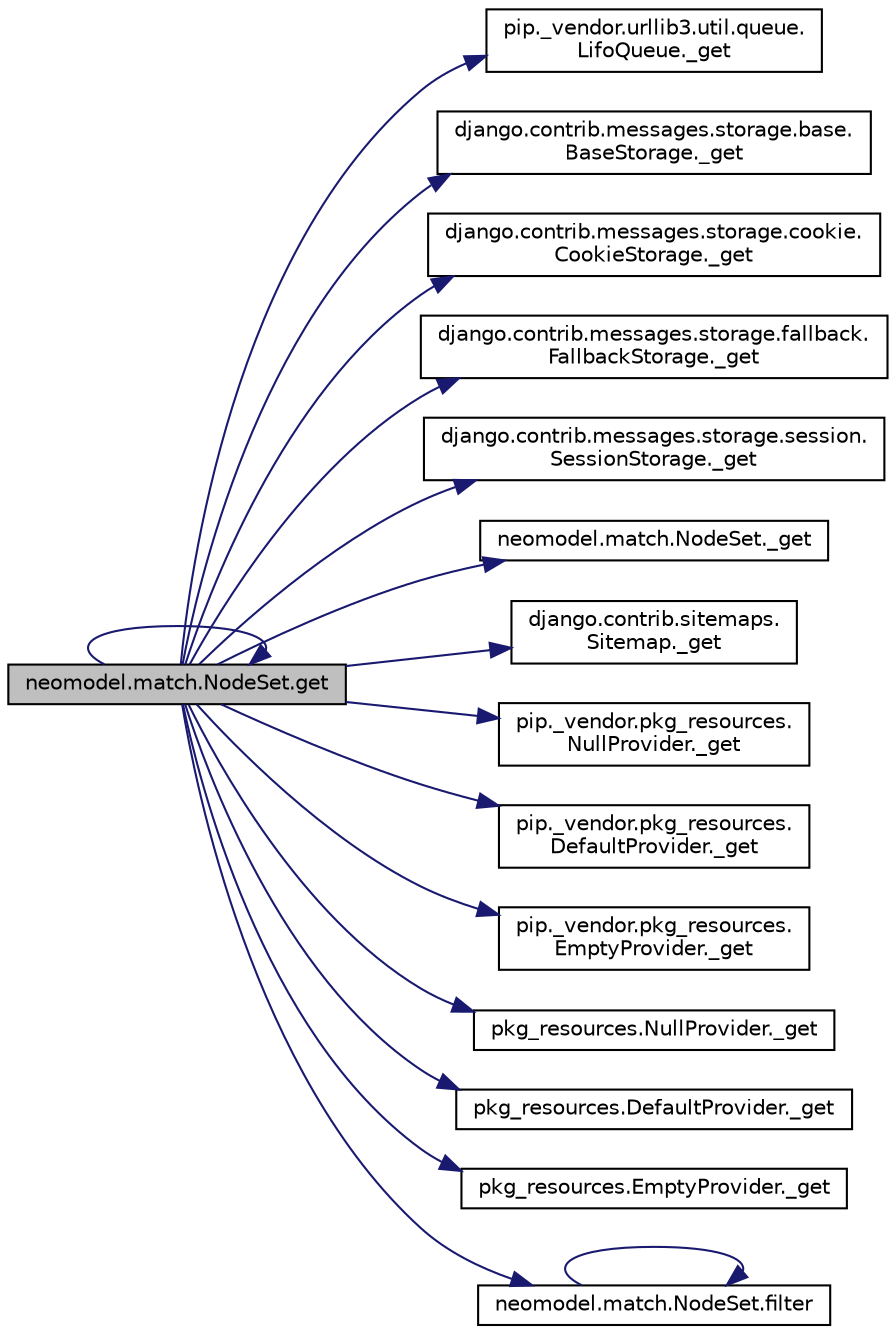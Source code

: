 digraph "neomodel.match.NodeSet.get"
{
 // LATEX_PDF_SIZE
  edge [fontname="Helvetica",fontsize="10",labelfontname="Helvetica",labelfontsize="10"];
  node [fontname="Helvetica",fontsize="10",shape=record];
  rankdir="LR";
  Node1 [label="neomodel.match.NodeSet.get",height=0.2,width=0.4,color="black", fillcolor="grey75", style="filled", fontcolor="black",tooltip=" "];
  Node1 -> Node2 [color="midnightblue",fontsize="10",style="solid",fontname="Helvetica"];
  Node2 [label="pip._vendor.urllib3.util.queue.\lLifoQueue._get",height=0.2,width=0.4,color="black", fillcolor="white", style="filled",URL="$dc/d92/classpip_1_1__vendor_1_1urllib3_1_1util_1_1queue_1_1_lifo_queue.html#a4174694783468a88c1725cb8fade78c4",tooltip=" "];
  Node1 -> Node3 [color="midnightblue",fontsize="10",style="solid",fontname="Helvetica"];
  Node3 [label="django.contrib.messages.storage.base.\lBaseStorage._get",height=0.2,width=0.4,color="black", fillcolor="white", style="filled",URL="$dc/dc3/classdjango_1_1contrib_1_1messages_1_1storage_1_1base_1_1_base_storage.html#ae48575b57450c31bb1ae4099098c8dad",tooltip=" "];
  Node1 -> Node4 [color="midnightblue",fontsize="10",style="solid",fontname="Helvetica"];
  Node4 [label="django.contrib.messages.storage.cookie.\lCookieStorage._get",height=0.2,width=0.4,color="black", fillcolor="white", style="filled",URL="$d2/dd6/classdjango_1_1contrib_1_1messages_1_1storage_1_1cookie_1_1_cookie_storage.html#a46ed9d2fb2167affc54e4f494b7b6242",tooltip=" "];
  Node1 -> Node5 [color="midnightblue",fontsize="10",style="solid",fontname="Helvetica"];
  Node5 [label="django.contrib.messages.storage.fallback.\lFallbackStorage._get",height=0.2,width=0.4,color="black", fillcolor="white", style="filled",URL="$d4/dcf/classdjango_1_1contrib_1_1messages_1_1storage_1_1fallback_1_1_fallback_storage.html#a908ba86906848bbd3e6226481ff44ce4",tooltip=" "];
  Node1 -> Node6 [color="midnightblue",fontsize="10",style="solid",fontname="Helvetica"];
  Node6 [label="django.contrib.messages.storage.session.\lSessionStorage._get",height=0.2,width=0.4,color="black", fillcolor="white", style="filled",URL="$db/d1e/classdjango_1_1contrib_1_1messages_1_1storage_1_1session_1_1_session_storage.html#a3f8e7dfef87ecb46e5fac5f07e00f48d",tooltip=" "];
  Node1 -> Node7 [color="midnightblue",fontsize="10",style="solid",fontname="Helvetica"];
  Node7 [label="neomodel.match.NodeSet._get",height=0.2,width=0.4,color="black", fillcolor="white", style="filled",URL="$d8/de5/classneomodel_1_1match_1_1_node_set.html#aa4f865fb063f620ba1f1a6d4e07d2680",tooltip=" "];
  Node1 -> Node8 [color="midnightblue",fontsize="10",style="solid",fontname="Helvetica"];
  Node8 [label="django.contrib.sitemaps.\lSitemap._get",height=0.2,width=0.4,color="black", fillcolor="white", style="filled",URL="$db/d3f/classdjango_1_1contrib_1_1sitemaps_1_1_sitemap.html#a61737116a1a9273be5c4babaec534a3c",tooltip=" "];
  Node1 -> Node9 [color="midnightblue",fontsize="10",style="solid",fontname="Helvetica"];
  Node9 [label="pip._vendor.pkg_resources.\lNullProvider._get",height=0.2,width=0.4,color="black", fillcolor="white", style="filled",URL="$dd/dc4/classpip_1_1__vendor_1_1pkg__resources_1_1_null_provider.html#a7659c4bfe93e91db05f2bf641c786ec2",tooltip=" "];
  Node1 -> Node10 [color="midnightblue",fontsize="10",style="solid",fontname="Helvetica"];
  Node10 [label="pip._vendor.pkg_resources.\lDefaultProvider._get",height=0.2,width=0.4,color="black", fillcolor="white", style="filled",URL="$d3/d98/classpip_1_1__vendor_1_1pkg__resources_1_1_default_provider.html#ac81adf267e47d639f49da897b4dc6c6a",tooltip=" "];
  Node1 -> Node11 [color="midnightblue",fontsize="10",style="solid",fontname="Helvetica"];
  Node11 [label="pip._vendor.pkg_resources.\lEmptyProvider._get",height=0.2,width=0.4,color="black", fillcolor="white", style="filled",URL="$d7/d94/classpip_1_1__vendor_1_1pkg__resources_1_1_empty_provider.html#a82c4bd88c5d601c4cf7b63acb167e146",tooltip=" "];
  Node1 -> Node12 [color="midnightblue",fontsize="10",style="solid",fontname="Helvetica"];
  Node12 [label="pkg_resources.NullProvider._get",height=0.2,width=0.4,color="black", fillcolor="white", style="filled",URL="$d3/da0/classpkg__resources_1_1_null_provider.html#a17e0de4cc7aa5ef158c233b1960ef186",tooltip=" "];
  Node1 -> Node13 [color="midnightblue",fontsize="10",style="solid",fontname="Helvetica"];
  Node13 [label="pkg_resources.DefaultProvider._get",height=0.2,width=0.4,color="black", fillcolor="white", style="filled",URL="$d3/d07/classpkg__resources_1_1_default_provider.html#aa5698c2f0504d3eb8389281ffca9c4a4",tooltip=" "];
  Node1 -> Node14 [color="midnightblue",fontsize="10",style="solid",fontname="Helvetica"];
  Node14 [label="pkg_resources.EmptyProvider._get",height=0.2,width=0.4,color="black", fillcolor="white", style="filled",URL="$d1/ddf/classpkg__resources_1_1_empty_provider.html#acacc8611f1e8b6c0ccb287651442f827",tooltip=" "];
  Node1 -> Node15 [color="midnightblue",fontsize="10",style="solid",fontname="Helvetica"];
  Node15 [label="neomodel.match.NodeSet.filter",height=0.2,width=0.4,color="black", fillcolor="white", style="filled",URL="$d8/de5/classneomodel_1_1match_1_1_node_set.html#affbd56656e98418f2f126ecb18a33ffe",tooltip=" "];
  Node15 -> Node15 [color="midnightblue",fontsize="10",style="solid",fontname="Helvetica"];
  Node1 -> Node1 [color="midnightblue",fontsize="10",style="solid",fontname="Helvetica"];
}
